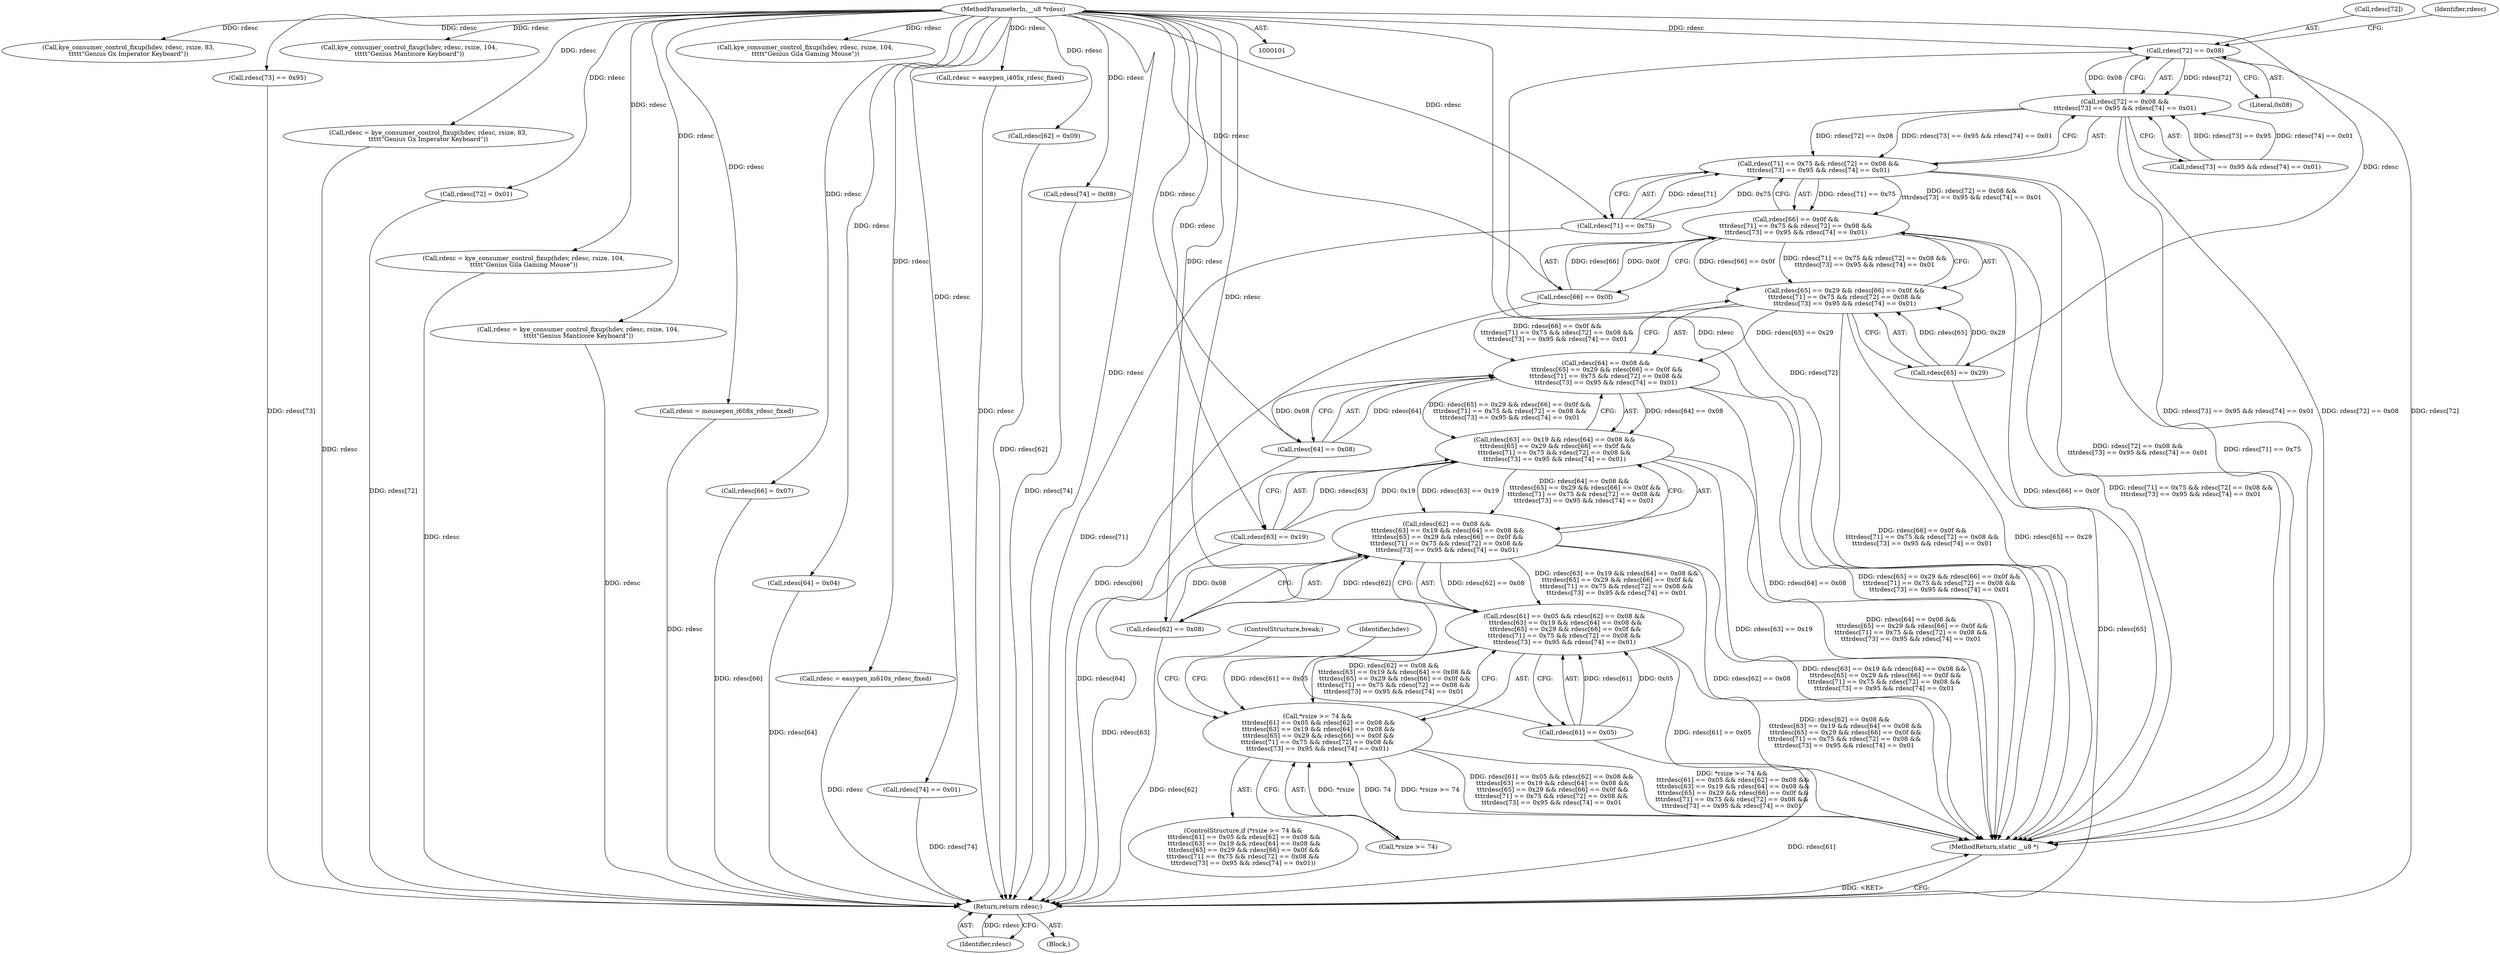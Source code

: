 digraph "1_linux_4ab25786c87eb20857bbb715c3ae34ec8fd6a214_0@array" {
"1000161" [label="(Call,rdesc[72] == 0x08)"];
"1000103" [label="(MethodParameterIn,__u8 *rdesc)"];
"1000160" [label="(Call,rdesc[72] == 0x08 &&\n\t\t\trdesc[73] == 0x95 && rdesc[74] == 0x01)"];
"1000154" [label="(Call,rdesc[71] == 0x75 && rdesc[72] == 0x08 &&\n\t\t\trdesc[73] == 0x95 && rdesc[74] == 0x01)"];
"1000148" [label="(Call,rdesc[66] == 0x0f &&\n\t\t\trdesc[71] == 0x75 && rdesc[72] == 0x08 &&\n\t\t\trdesc[73] == 0x95 && rdesc[74] == 0x01)"];
"1000142" [label="(Call,rdesc[65] == 0x29 && rdesc[66] == 0x0f &&\n\t\t\trdesc[71] == 0x75 && rdesc[72] == 0x08 &&\n\t\t\trdesc[73] == 0x95 && rdesc[74] == 0x01)"];
"1000136" [label="(Call,rdesc[64] == 0x08 &&\n \t\t\trdesc[65] == 0x29 && rdesc[66] == 0x0f &&\n\t\t\trdesc[71] == 0x75 && rdesc[72] == 0x08 &&\n\t\t\trdesc[73] == 0x95 && rdesc[74] == 0x01)"];
"1000130" [label="(Call,rdesc[63] == 0x19 && rdesc[64] == 0x08 &&\n \t\t\trdesc[65] == 0x29 && rdesc[66] == 0x0f &&\n\t\t\trdesc[71] == 0x75 && rdesc[72] == 0x08 &&\n\t\t\trdesc[73] == 0x95 && rdesc[74] == 0x01)"];
"1000124" [label="(Call,rdesc[62] == 0x08 &&\n \t\t\trdesc[63] == 0x19 && rdesc[64] == 0x08 &&\n \t\t\trdesc[65] == 0x29 && rdesc[66] == 0x0f &&\n\t\t\trdesc[71] == 0x75 && rdesc[72] == 0x08 &&\n\t\t\trdesc[73] == 0x95 && rdesc[74] == 0x01)"];
"1000118" [label="(Call,rdesc[61] == 0x05 && rdesc[62] == 0x08 &&\n \t\t\trdesc[63] == 0x19 && rdesc[64] == 0x08 &&\n \t\t\trdesc[65] == 0x29 && rdesc[66] == 0x0f &&\n\t\t\trdesc[71] == 0x75 && rdesc[72] == 0x08 &&\n\t\t\trdesc[73] == 0x95 && rdesc[74] == 0x01)"];
"1000113" [label="(Call,*rsize >= 74 &&\n \t\t\trdesc[61] == 0x05 && rdesc[62] == 0x08 &&\n \t\t\trdesc[63] == 0x19 && rdesc[64] == 0x08 &&\n \t\t\trdesc[65] == 0x29 && rdesc[66] == 0x0f &&\n\t\t\trdesc[71] == 0x75 && rdesc[72] == 0x08 &&\n\t\t\trdesc[73] == 0x95 && rdesc[74] == 0x01)"];
"1000285" [label="(Return,return rdesc;)"];
"1000285" [label="(Return,return rdesc;)"];
"1000268" [label="(Call,kye_consumer_control_fixup(hdev, rdesc, rsize, 83,\n\t\t\t\t\t\"Genius Gx Imperator Keyboard\"))"];
"1000130" [label="(Call,rdesc[63] == 0x19 && rdesc[64] == 0x08 &&\n \t\t\trdesc[65] == 0x29 && rdesc[66] == 0x0f &&\n\t\t\trdesc[71] == 0x75 && rdesc[72] == 0x08 &&\n\t\t\trdesc[73] == 0x95 && rdesc[74] == 0x01)"];
"1000206" [label="(ControlStructure,break;)"];
"1000142" [label="(Call,rdesc[65] == 0x29 && rdesc[66] == 0x0f &&\n\t\t\trdesc[71] == 0x75 && rdesc[72] == 0x08 &&\n\t\t\trdesc[73] == 0x95 && rdesc[74] == 0x01)"];
"1000125" [label="(Call,rdesc[62] == 0x08)"];
"1000179" [label="(Identifier,hdev)"];
"1000278" [label="(Call,kye_consumer_control_fixup(hdev, rdesc, rsize, 104,\n\t\t\t\t\t\"Genius Manticore Keyboard\"))"];
"1000114" [label="(Call,*rsize >= 74)"];
"1000136" [label="(Call,rdesc[64] == 0x08 &&\n \t\t\trdesc[65] == 0x29 && rdesc[66] == 0x0f &&\n\t\t\trdesc[71] == 0x75 && rdesc[72] == 0x08 &&\n\t\t\trdesc[73] == 0x95 && rdesc[74] == 0x01)"];
"1000167" [label="(Call,rdesc[73] == 0x95)"];
"1000286" [label="(Identifier,rdesc)"];
"1000266" [label="(Call,rdesc = kye_consumer_control_fixup(hdev, rdesc, rsize, 83,\n\t\t\t\t\t\"Genius Gx Imperator Keyboard\"))"];
"1000196" [label="(Call,rdesc[72] = 0x01)"];
"1000166" [label="(Call,rdesc[73] == 0x95 && rdesc[74] == 0x01)"];
"1000119" [label="(Call,rdesc[61] == 0x05)"];
"1000256" [label="(Call,rdesc = kye_consumer_control_fixup(hdev, rdesc, rsize, 104,\n\t\t\t\t\t\"Genius Gila Gaming Mouse\"))"];
"1000124" [label="(Call,rdesc[62] == 0x08 &&\n \t\t\trdesc[63] == 0x19 && rdesc[64] == 0x08 &&\n \t\t\trdesc[65] == 0x29 && rdesc[66] == 0x0f &&\n\t\t\trdesc[71] == 0x75 && rdesc[72] == 0x08 &&\n\t\t\trdesc[73] == 0x95 && rdesc[74] == 0x01)"];
"1000258" [label="(Call,kye_consumer_control_fixup(hdev, rdesc, rsize, 104,\n\t\t\t\t\t\"Genius Gila Gaming Mouse\"))"];
"1000118" [label="(Call,rdesc[61] == 0x05 && rdesc[62] == 0x08 &&\n \t\t\trdesc[63] == 0x19 && rdesc[64] == 0x08 &&\n \t\t\trdesc[65] == 0x29 && rdesc[66] == 0x0f &&\n\t\t\trdesc[71] == 0x75 && rdesc[72] == 0x08 &&\n\t\t\trdesc[73] == 0x95 && rdesc[74] == 0x01)"];
"1000113" [label="(Call,*rsize >= 74 &&\n \t\t\trdesc[61] == 0x05 && rdesc[62] == 0x08 &&\n \t\t\trdesc[63] == 0x19 && rdesc[64] == 0x08 &&\n \t\t\trdesc[65] == 0x29 && rdesc[66] == 0x0f &&\n\t\t\trdesc[71] == 0x75 && rdesc[72] == 0x08 &&\n\t\t\trdesc[73] == 0x95 && rdesc[74] == 0x01)"];
"1000276" [label="(Call,rdesc = kye_consumer_control_fixup(hdev, rdesc, rsize, 104,\n\t\t\t\t\t\"Genius Manticore Keyboard\"))"];
"1000230" [label="(Call,rdesc = mousepen_i608x_rdesc_fixed)"];
"1000191" [label="(Call,rdesc[66] = 0x07)"];
"1000186" [label="(Call,rdesc[64] = 0x04)"];
"1000137" [label="(Call,rdesc[64] == 0x08)"];
"1000131" [label="(Call,rdesc[63] == 0x19)"];
"1000112" [label="(ControlStructure,if (*rsize >= 74 &&\n \t\t\trdesc[61] == 0x05 && rdesc[62] == 0x08 &&\n \t\t\trdesc[63] == 0x19 && rdesc[64] == 0x08 &&\n \t\t\trdesc[65] == 0x29 && rdesc[66] == 0x0f &&\n\t\t\trdesc[71] == 0x75 && rdesc[72] == 0x08 &&\n\t\t\trdesc[73] == 0x95 && rdesc[74] == 0x01))"];
"1000165" [label="(Literal,0x08)"];
"1000287" [label="(MethodReturn,static __u8 *)"];
"1000149" [label="(Call,rdesc[66] == 0x0f)"];
"1000246" [label="(Call,rdesc = easypen_m610x_rdesc_fixed)"];
"1000172" [label="(Call,rdesc[74] == 0x01)"];
"1000161" [label="(Call,rdesc[72] == 0x08)"];
"1000214" [label="(Call,rdesc = easypen_i405x_rdesc_fixed)"];
"1000181" [label="(Call,rdesc[62] = 0x09)"];
"1000201" [label="(Call,rdesc[74] = 0x08)"];
"1000155" [label="(Call,rdesc[71] == 0x75)"];
"1000148" [label="(Call,rdesc[66] == 0x0f &&\n\t\t\trdesc[71] == 0x75 && rdesc[72] == 0x08 &&\n\t\t\trdesc[73] == 0x95 && rdesc[74] == 0x01)"];
"1000169" [label="(Identifier,rdesc)"];
"1000103" [label="(MethodParameterIn,__u8 *rdesc)"];
"1000160" [label="(Call,rdesc[72] == 0x08 &&\n\t\t\trdesc[73] == 0x95 && rdesc[74] == 0x01)"];
"1000162" [label="(Call,rdesc[72])"];
"1000143" [label="(Call,rdesc[65] == 0x29)"];
"1000154" [label="(Call,rdesc[71] == 0x75 && rdesc[72] == 0x08 &&\n\t\t\trdesc[73] == 0x95 && rdesc[74] == 0x01)"];
"1000105" [label="(Block,)"];
"1000161" -> "1000160"  [label="AST: "];
"1000161" -> "1000165"  [label="CFG: "];
"1000162" -> "1000161"  [label="AST: "];
"1000165" -> "1000161"  [label="AST: "];
"1000169" -> "1000161"  [label="CFG: "];
"1000160" -> "1000161"  [label="CFG: "];
"1000161" -> "1000287"  [label="DDG: rdesc[72]"];
"1000161" -> "1000160"  [label="DDG: rdesc[72]"];
"1000161" -> "1000160"  [label="DDG: 0x08"];
"1000103" -> "1000161"  [label="DDG: rdesc"];
"1000161" -> "1000285"  [label="DDG: rdesc[72]"];
"1000103" -> "1000101"  [label="AST: "];
"1000103" -> "1000287"  [label="DDG: rdesc"];
"1000103" -> "1000119"  [label="DDG: rdesc"];
"1000103" -> "1000125"  [label="DDG: rdesc"];
"1000103" -> "1000131"  [label="DDG: rdesc"];
"1000103" -> "1000137"  [label="DDG: rdesc"];
"1000103" -> "1000143"  [label="DDG: rdesc"];
"1000103" -> "1000149"  [label="DDG: rdesc"];
"1000103" -> "1000155"  [label="DDG: rdesc"];
"1000103" -> "1000167"  [label="DDG: rdesc"];
"1000103" -> "1000172"  [label="DDG: rdesc"];
"1000103" -> "1000181"  [label="DDG: rdesc"];
"1000103" -> "1000186"  [label="DDG: rdesc"];
"1000103" -> "1000191"  [label="DDG: rdesc"];
"1000103" -> "1000196"  [label="DDG: rdesc"];
"1000103" -> "1000201"  [label="DDG: rdesc"];
"1000103" -> "1000214"  [label="DDG: rdesc"];
"1000103" -> "1000230"  [label="DDG: rdesc"];
"1000103" -> "1000246"  [label="DDG: rdesc"];
"1000103" -> "1000256"  [label="DDG: rdesc"];
"1000103" -> "1000258"  [label="DDG: rdesc"];
"1000103" -> "1000266"  [label="DDG: rdesc"];
"1000103" -> "1000268"  [label="DDG: rdesc"];
"1000103" -> "1000276"  [label="DDG: rdesc"];
"1000103" -> "1000278"  [label="DDG: rdesc"];
"1000103" -> "1000285"  [label="DDG: rdesc"];
"1000160" -> "1000154"  [label="AST: "];
"1000160" -> "1000166"  [label="CFG: "];
"1000166" -> "1000160"  [label="AST: "];
"1000154" -> "1000160"  [label="CFG: "];
"1000160" -> "1000287"  [label="DDG: rdesc[73] == 0x95 && rdesc[74] == 0x01"];
"1000160" -> "1000287"  [label="DDG: rdesc[72] == 0x08"];
"1000160" -> "1000154"  [label="DDG: rdesc[72] == 0x08"];
"1000160" -> "1000154"  [label="DDG: rdesc[73] == 0x95 && rdesc[74] == 0x01"];
"1000166" -> "1000160"  [label="DDG: rdesc[73] == 0x95"];
"1000166" -> "1000160"  [label="DDG: rdesc[74] == 0x01"];
"1000154" -> "1000148"  [label="AST: "];
"1000154" -> "1000155"  [label="CFG: "];
"1000155" -> "1000154"  [label="AST: "];
"1000148" -> "1000154"  [label="CFG: "];
"1000154" -> "1000287"  [label="DDG: rdesc[72] == 0x08 &&\n\t\t\trdesc[73] == 0x95 && rdesc[74] == 0x01"];
"1000154" -> "1000287"  [label="DDG: rdesc[71] == 0x75"];
"1000154" -> "1000148"  [label="DDG: rdesc[71] == 0x75"];
"1000154" -> "1000148"  [label="DDG: rdesc[72] == 0x08 &&\n\t\t\trdesc[73] == 0x95 && rdesc[74] == 0x01"];
"1000155" -> "1000154"  [label="DDG: rdesc[71]"];
"1000155" -> "1000154"  [label="DDG: 0x75"];
"1000148" -> "1000142"  [label="AST: "];
"1000148" -> "1000149"  [label="CFG: "];
"1000149" -> "1000148"  [label="AST: "];
"1000142" -> "1000148"  [label="CFG: "];
"1000148" -> "1000287"  [label="DDG: rdesc[66] == 0x0f"];
"1000148" -> "1000287"  [label="DDG: rdesc[71] == 0x75 && rdesc[72] == 0x08 &&\n\t\t\trdesc[73] == 0x95 && rdesc[74] == 0x01"];
"1000148" -> "1000142"  [label="DDG: rdesc[66] == 0x0f"];
"1000148" -> "1000142"  [label="DDG: rdesc[71] == 0x75 && rdesc[72] == 0x08 &&\n\t\t\trdesc[73] == 0x95 && rdesc[74] == 0x01"];
"1000149" -> "1000148"  [label="DDG: rdesc[66]"];
"1000149" -> "1000148"  [label="DDG: 0x0f"];
"1000142" -> "1000136"  [label="AST: "];
"1000142" -> "1000143"  [label="CFG: "];
"1000143" -> "1000142"  [label="AST: "];
"1000136" -> "1000142"  [label="CFG: "];
"1000142" -> "1000287"  [label="DDG: rdesc[66] == 0x0f &&\n\t\t\trdesc[71] == 0x75 && rdesc[72] == 0x08 &&\n\t\t\trdesc[73] == 0x95 && rdesc[74] == 0x01"];
"1000142" -> "1000287"  [label="DDG: rdesc[65] == 0x29"];
"1000142" -> "1000136"  [label="DDG: rdesc[65] == 0x29"];
"1000142" -> "1000136"  [label="DDG: rdesc[66] == 0x0f &&\n\t\t\trdesc[71] == 0x75 && rdesc[72] == 0x08 &&\n\t\t\trdesc[73] == 0x95 && rdesc[74] == 0x01"];
"1000143" -> "1000142"  [label="DDG: rdesc[65]"];
"1000143" -> "1000142"  [label="DDG: 0x29"];
"1000136" -> "1000130"  [label="AST: "];
"1000136" -> "1000137"  [label="CFG: "];
"1000137" -> "1000136"  [label="AST: "];
"1000130" -> "1000136"  [label="CFG: "];
"1000136" -> "1000287"  [label="DDG: rdesc[65] == 0x29 && rdesc[66] == 0x0f &&\n\t\t\trdesc[71] == 0x75 && rdesc[72] == 0x08 &&\n\t\t\trdesc[73] == 0x95 && rdesc[74] == 0x01"];
"1000136" -> "1000287"  [label="DDG: rdesc[64] == 0x08"];
"1000136" -> "1000130"  [label="DDG: rdesc[64] == 0x08"];
"1000136" -> "1000130"  [label="DDG: rdesc[65] == 0x29 && rdesc[66] == 0x0f &&\n\t\t\trdesc[71] == 0x75 && rdesc[72] == 0x08 &&\n\t\t\trdesc[73] == 0x95 && rdesc[74] == 0x01"];
"1000137" -> "1000136"  [label="DDG: rdesc[64]"];
"1000137" -> "1000136"  [label="DDG: 0x08"];
"1000130" -> "1000124"  [label="AST: "];
"1000130" -> "1000131"  [label="CFG: "];
"1000131" -> "1000130"  [label="AST: "];
"1000124" -> "1000130"  [label="CFG: "];
"1000130" -> "1000287"  [label="DDG: rdesc[64] == 0x08 &&\n \t\t\trdesc[65] == 0x29 && rdesc[66] == 0x0f &&\n\t\t\trdesc[71] == 0x75 && rdesc[72] == 0x08 &&\n\t\t\trdesc[73] == 0x95 && rdesc[74] == 0x01"];
"1000130" -> "1000287"  [label="DDG: rdesc[63] == 0x19"];
"1000130" -> "1000124"  [label="DDG: rdesc[63] == 0x19"];
"1000130" -> "1000124"  [label="DDG: rdesc[64] == 0x08 &&\n \t\t\trdesc[65] == 0x29 && rdesc[66] == 0x0f &&\n\t\t\trdesc[71] == 0x75 && rdesc[72] == 0x08 &&\n\t\t\trdesc[73] == 0x95 && rdesc[74] == 0x01"];
"1000131" -> "1000130"  [label="DDG: rdesc[63]"];
"1000131" -> "1000130"  [label="DDG: 0x19"];
"1000124" -> "1000118"  [label="AST: "];
"1000124" -> "1000125"  [label="CFG: "];
"1000125" -> "1000124"  [label="AST: "];
"1000118" -> "1000124"  [label="CFG: "];
"1000124" -> "1000287"  [label="DDG: rdesc[63] == 0x19 && rdesc[64] == 0x08 &&\n \t\t\trdesc[65] == 0x29 && rdesc[66] == 0x0f &&\n\t\t\trdesc[71] == 0x75 && rdesc[72] == 0x08 &&\n\t\t\trdesc[73] == 0x95 && rdesc[74] == 0x01"];
"1000124" -> "1000287"  [label="DDG: rdesc[62] == 0x08"];
"1000124" -> "1000118"  [label="DDG: rdesc[62] == 0x08"];
"1000124" -> "1000118"  [label="DDG: rdesc[63] == 0x19 && rdesc[64] == 0x08 &&\n \t\t\trdesc[65] == 0x29 && rdesc[66] == 0x0f &&\n\t\t\trdesc[71] == 0x75 && rdesc[72] == 0x08 &&\n\t\t\trdesc[73] == 0x95 && rdesc[74] == 0x01"];
"1000125" -> "1000124"  [label="DDG: rdesc[62]"];
"1000125" -> "1000124"  [label="DDG: 0x08"];
"1000118" -> "1000113"  [label="AST: "];
"1000118" -> "1000119"  [label="CFG: "];
"1000119" -> "1000118"  [label="AST: "];
"1000113" -> "1000118"  [label="CFG: "];
"1000118" -> "1000287"  [label="DDG: rdesc[61] == 0x05"];
"1000118" -> "1000287"  [label="DDG: rdesc[62] == 0x08 &&\n \t\t\trdesc[63] == 0x19 && rdesc[64] == 0x08 &&\n \t\t\trdesc[65] == 0x29 && rdesc[66] == 0x0f &&\n\t\t\trdesc[71] == 0x75 && rdesc[72] == 0x08 &&\n\t\t\trdesc[73] == 0x95 && rdesc[74] == 0x01"];
"1000118" -> "1000113"  [label="DDG: rdesc[61] == 0x05"];
"1000118" -> "1000113"  [label="DDG: rdesc[62] == 0x08 &&\n \t\t\trdesc[63] == 0x19 && rdesc[64] == 0x08 &&\n \t\t\trdesc[65] == 0x29 && rdesc[66] == 0x0f &&\n\t\t\trdesc[71] == 0x75 && rdesc[72] == 0x08 &&\n\t\t\trdesc[73] == 0x95 && rdesc[74] == 0x01"];
"1000119" -> "1000118"  [label="DDG: rdesc[61]"];
"1000119" -> "1000118"  [label="DDG: 0x05"];
"1000113" -> "1000112"  [label="AST: "];
"1000113" -> "1000114"  [label="CFG: "];
"1000114" -> "1000113"  [label="AST: "];
"1000179" -> "1000113"  [label="CFG: "];
"1000206" -> "1000113"  [label="CFG: "];
"1000113" -> "1000287"  [label="DDG: *rsize >= 74"];
"1000113" -> "1000287"  [label="DDG: rdesc[61] == 0x05 && rdesc[62] == 0x08 &&\n \t\t\trdesc[63] == 0x19 && rdesc[64] == 0x08 &&\n \t\t\trdesc[65] == 0x29 && rdesc[66] == 0x0f &&\n\t\t\trdesc[71] == 0x75 && rdesc[72] == 0x08 &&\n\t\t\trdesc[73] == 0x95 && rdesc[74] == 0x01"];
"1000113" -> "1000287"  [label="DDG: *rsize >= 74 &&\n \t\t\trdesc[61] == 0x05 && rdesc[62] == 0x08 &&\n \t\t\trdesc[63] == 0x19 && rdesc[64] == 0x08 &&\n \t\t\trdesc[65] == 0x29 && rdesc[66] == 0x0f &&\n\t\t\trdesc[71] == 0x75 && rdesc[72] == 0x08 &&\n\t\t\trdesc[73] == 0x95 && rdesc[74] == 0x01"];
"1000114" -> "1000113"  [label="DDG: *rsize"];
"1000114" -> "1000113"  [label="DDG: 74"];
"1000285" -> "1000105"  [label="AST: "];
"1000285" -> "1000286"  [label="CFG: "];
"1000286" -> "1000285"  [label="AST: "];
"1000287" -> "1000285"  [label="CFG: "];
"1000285" -> "1000287"  [label="DDG: <RET>"];
"1000286" -> "1000285"  [label="DDG: rdesc"];
"1000181" -> "1000285"  [label="DDG: rdesc[62]"];
"1000186" -> "1000285"  [label="DDG: rdesc[64]"];
"1000131" -> "1000285"  [label="DDG: rdesc[63]"];
"1000230" -> "1000285"  [label="DDG: rdesc"];
"1000196" -> "1000285"  [label="DDG: rdesc[72]"];
"1000276" -> "1000285"  [label="DDG: rdesc"];
"1000191" -> "1000285"  [label="DDG: rdesc[66]"];
"1000246" -> "1000285"  [label="DDG: rdesc"];
"1000201" -> "1000285"  [label="DDG: rdesc[74]"];
"1000167" -> "1000285"  [label="DDG: rdesc[73]"];
"1000125" -> "1000285"  [label="DDG: rdesc[62]"];
"1000143" -> "1000285"  [label="DDG: rdesc[65]"];
"1000266" -> "1000285"  [label="DDG: rdesc"];
"1000119" -> "1000285"  [label="DDG: rdesc[61]"];
"1000172" -> "1000285"  [label="DDG: rdesc[74]"];
"1000214" -> "1000285"  [label="DDG: rdesc"];
"1000149" -> "1000285"  [label="DDG: rdesc[66]"];
"1000256" -> "1000285"  [label="DDG: rdesc"];
"1000155" -> "1000285"  [label="DDG: rdesc[71]"];
"1000137" -> "1000285"  [label="DDG: rdesc[64]"];
}
